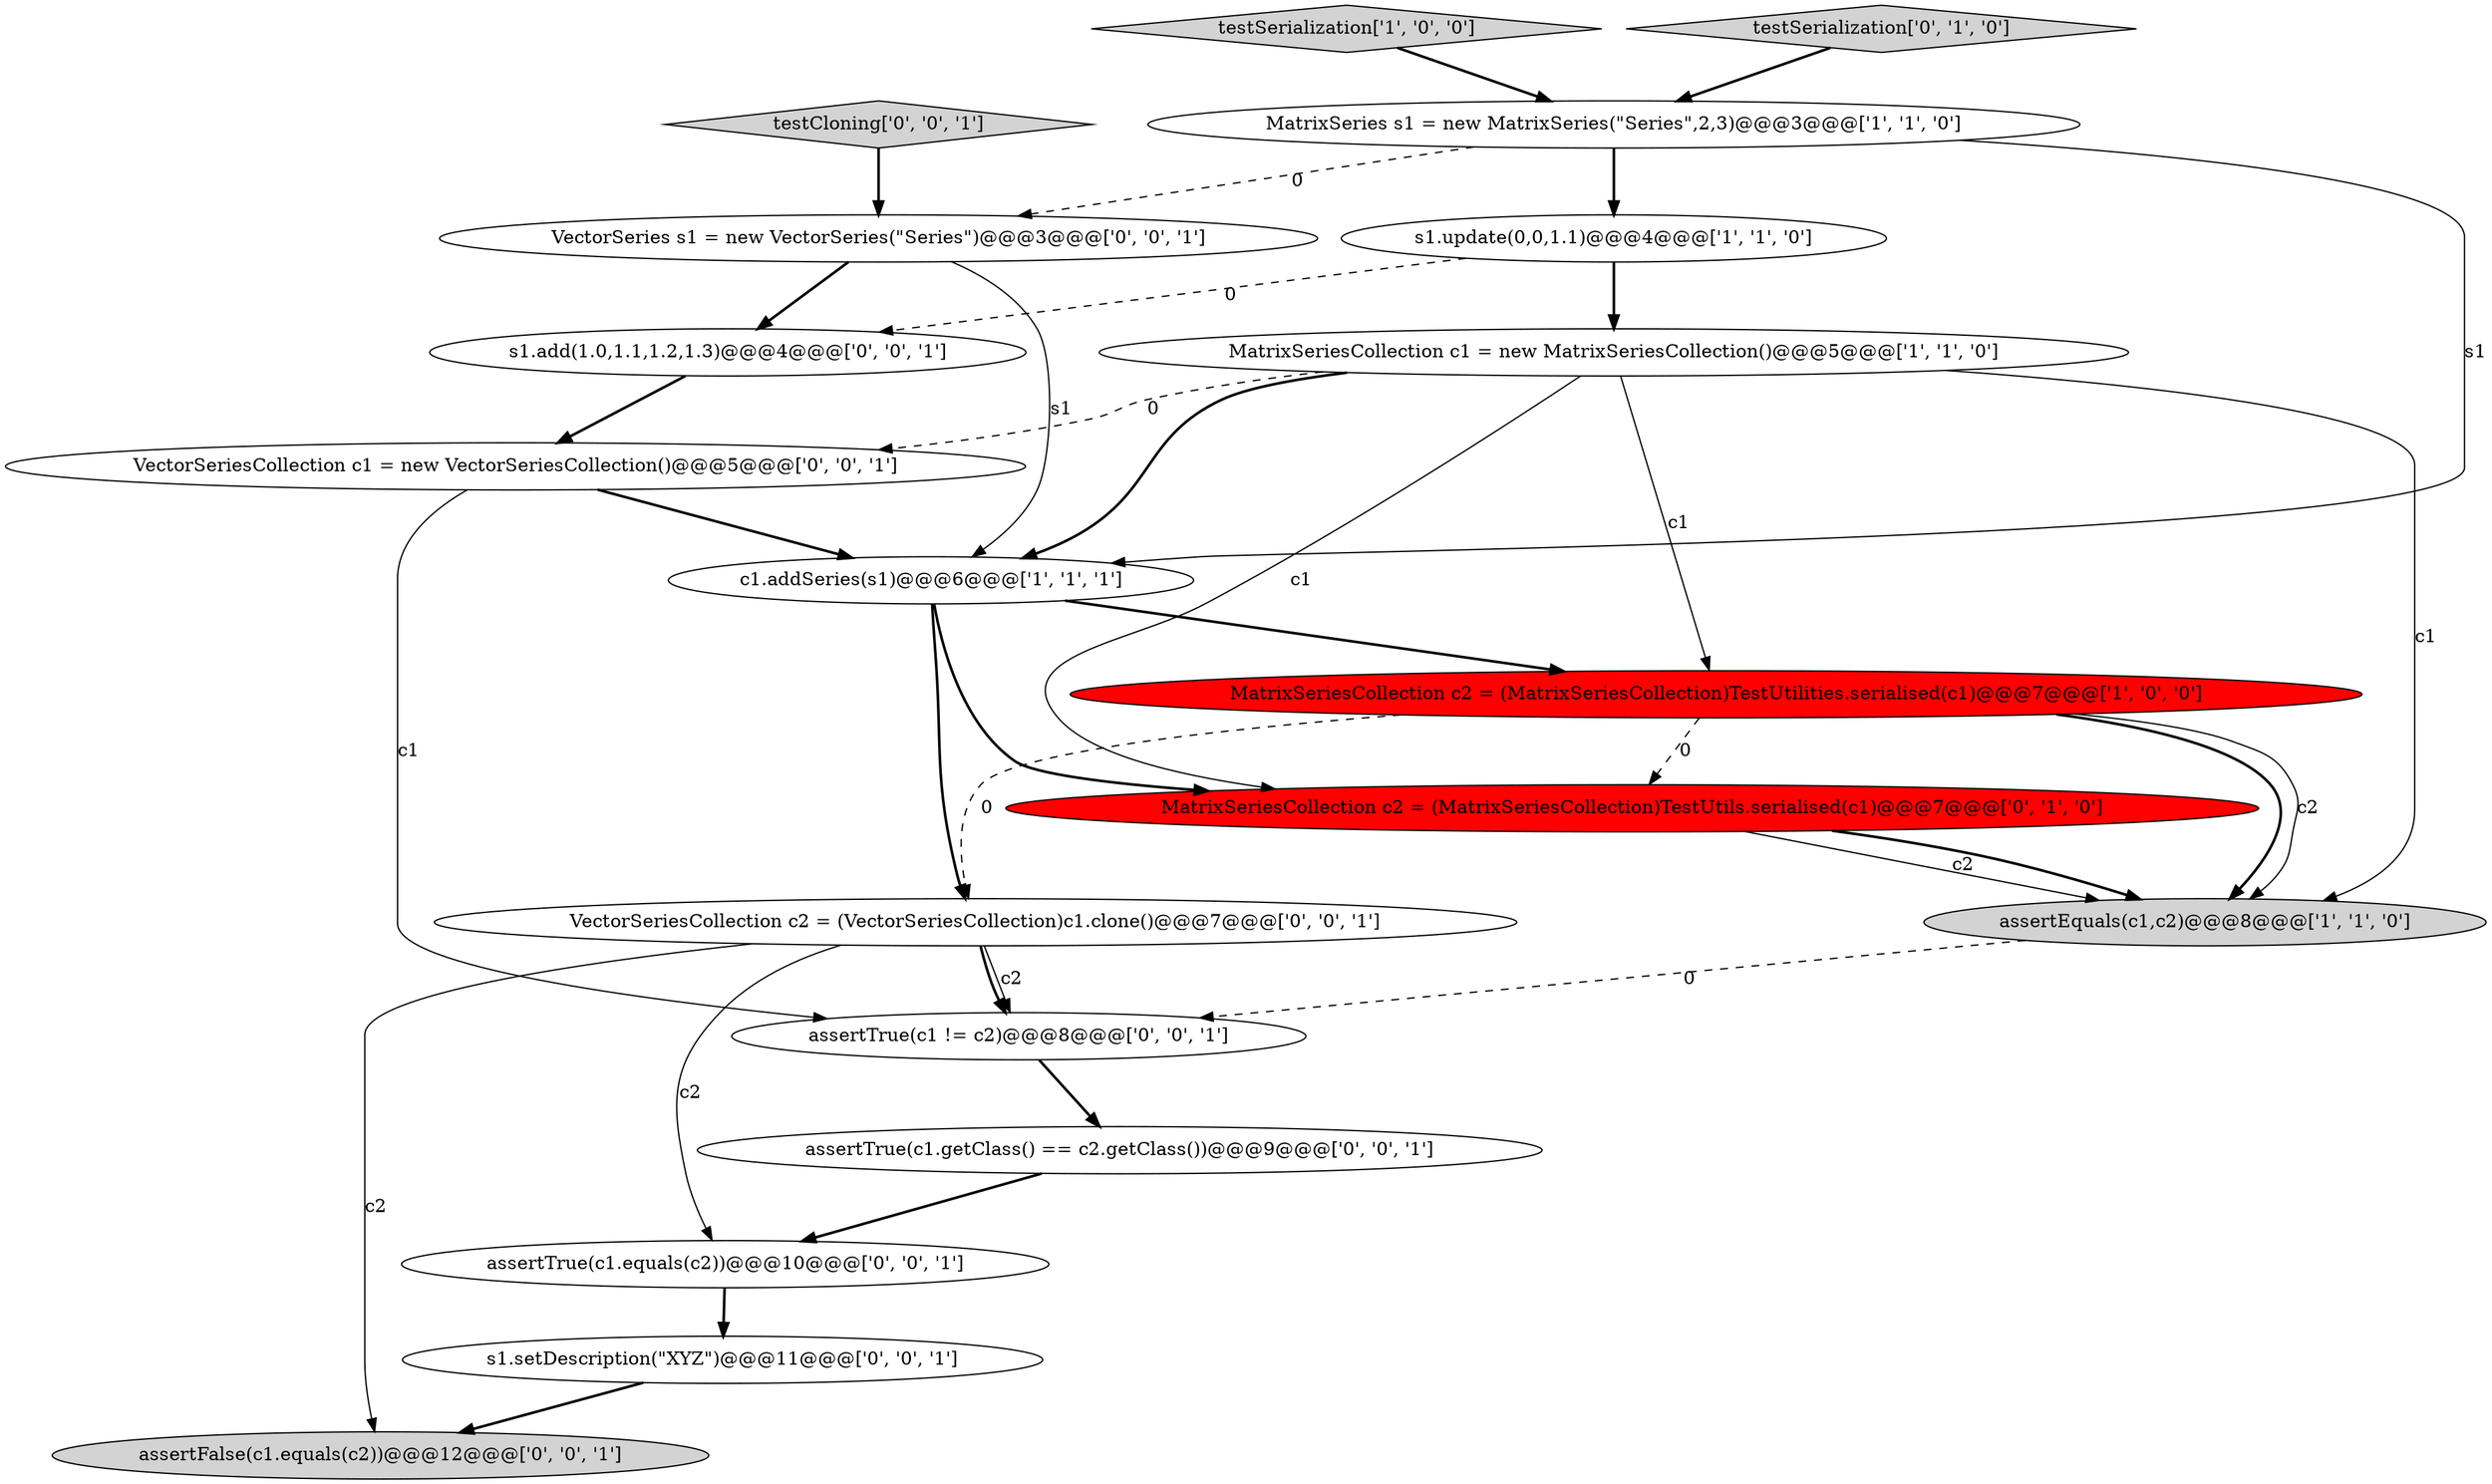 digraph {
1 [style = filled, label = "testSerialization['1', '0', '0']", fillcolor = lightgray, shape = diamond image = "AAA0AAABBB1BBB"];
12 [style = filled, label = "VectorSeries s1 = new VectorSeries(\"Series\")@@@3@@@['0', '0', '1']", fillcolor = white, shape = ellipse image = "AAA0AAABBB3BBB"];
13 [style = filled, label = "s1.setDescription(\"XYZ\")@@@11@@@['0', '0', '1']", fillcolor = white, shape = ellipse image = "AAA0AAABBB3BBB"];
7 [style = filled, label = "testSerialization['0', '1', '0']", fillcolor = lightgray, shape = diamond image = "AAA0AAABBB2BBB"];
4 [style = filled, label = "MatrixSeriesCollection c2 = (MatrixSeriesCollection)TestUtilities.serialised(c1)@@@7@@@['1', '0', '0']", fillcolor = red, shape = ellipse image = "AAA1AAABBB1BBB"];
3 [style = filled, label = "c1.addSeries(s1)@@@6@@@['1', '1', '1']", fillcolor = white, shape = ellipse image = "AAA0AAABBB1BBB"];
5 [style = filled, label = "MatrixSeries s1 = new MatrixSeries(\"Series\",2,3)@@@3@@@['1', '1', '0']", fillcolor = white, shape = ellipse image = "AAA0AAABBB1BBB"];
8 [style = filled, label = "MatrixSeriesCollection c2 = (MatrixSeriesCollection)TestUtils.serialised(c1)@@@7@@@['0', '1', '0']", fillcolor = red, shape = ellipse image = "AAA1AAABBB2BBB"];
11 [style = filled, label = "assertTrue(c1.equals(c2))@@@10@@@['0', '0', '1']", fillcolor = white, shape = ellipse image = "AAA0AAABBB3BBB"];
14 [style = filled, label = "s1.add(1.0,1.1,1.2,1.3)@@@4@@@['0', '0', '1']", fillcolor = white, shape = ellipse image = "AAA0AAABBB3BBB"];
16 [style = filled, label = "assertTrue(c1.getClass() == c2.getClass())@@@9@@@['0', '0', '1']", fillcolor = white, shape = ellipse image = "AAA0AAABBB3BBB"];
17 [style = filled, label = "VectorSeriesCollection c2 = (VectorSeriesCollection)c1.clone()@@@7@@@['0', '0', '1']", fillcolor = white, shape = ellipse image = "AAA0AAABBB3BBB"];
6 [style = filled, label = "MatrixSeriesCollection c1 = new MatrixSeriesCollection()@@@5@@@['1', '1', '0']", fillcolor = white, shape = ellipse image = "AAA0AAABBB1BBB"];
9 [style = filled, label = "assertFalse(c1.equals(c2))@@@12@@@['0', '0', '1']", fillcolor = lightgray, shape = ellipse image = "AAA0AAABBB3BBB"];
0 [style = filled, label = "s1.update(0,0,1.1)@@@4@@@['1', '1', '0']", fillcolor = white, shape = ellipse image = "AAA0AAABBB1BBB"];
10 [style = filled, label = "assertTrue(c1 != c2)@@@8@@@['0', '0', '1']", fillcolor = white, shape = ellipse image = "AAA0AAABBB3BBB"];
15 [style = filled, label = "VectorSeriesCollection c1 = new VectorSeriesCollection()@@@5@@@['0', '0', '1']", fillcolor = white, shape = ellipse image = "AAA0AAABBB3BBB"];
2 [style = filled, label = "assertEquals(c1,c2)@@@8@@@['1', '1', '0']", fillcolor = lightgray, shape = ellipse image = "AAA0AAABBB1BBB"];
18 [style = filled, label = "testCloning['0', '0', '1']", fillcolor = lightgray, shape = diamond image = "AAA0AAABBB3BBB"];
1->5 [style = bold, label=""];
17->10 [style = bold, label=""];
6->3 [style = bold, label=""];
17->9 [style = solid, label="c2"];
5->12 [style = dashed, label="0"];
16->11 [style = bold, label=""];
4->17 [style = dashed, label="0"];
0->6 [style = bold, label=""];
17->11 [style = solid, label="c2"];
5->3 [style = solid, label="s1"];
18->12 [style = bold, label=""];
6->8 [style = solid, label="c1"];
6->2 [style = solid, label="c1"];
4->2 [style = bold, label=""];
6->4 [style = solid, label="c1"];
15->3 [style = bold, label=""];
3->4 [style = bold, label=""];
2->10 [style = dashed, label="0"];
12->3 [style = solid, label="s1"];
0->14 [style = dashed, label="0"];
7->5 [style = bold, label=""];
17->10 [style = solid, label="c2"];
8->2 [style = solid, label="c2"];
10->16 [style = bold, label=""];
5->0 [style = bold, label=""];
8->2 [style = bold, label=""];
15->10 [style = solid, label="c1"];
6->15 [style = dashed, label="0"];
3->8 [style = bold, label=""];
4->2 [style = solid, label="c2"];
11->13 [style = bold, label=""];
12->14 [style = bold, label=""];
4->8 [style = dashed, label="0"];
3->17 [style = bold, label=""];
14->15 [style = bold, label=""];
13->9 [style = bold, label=""];
}
